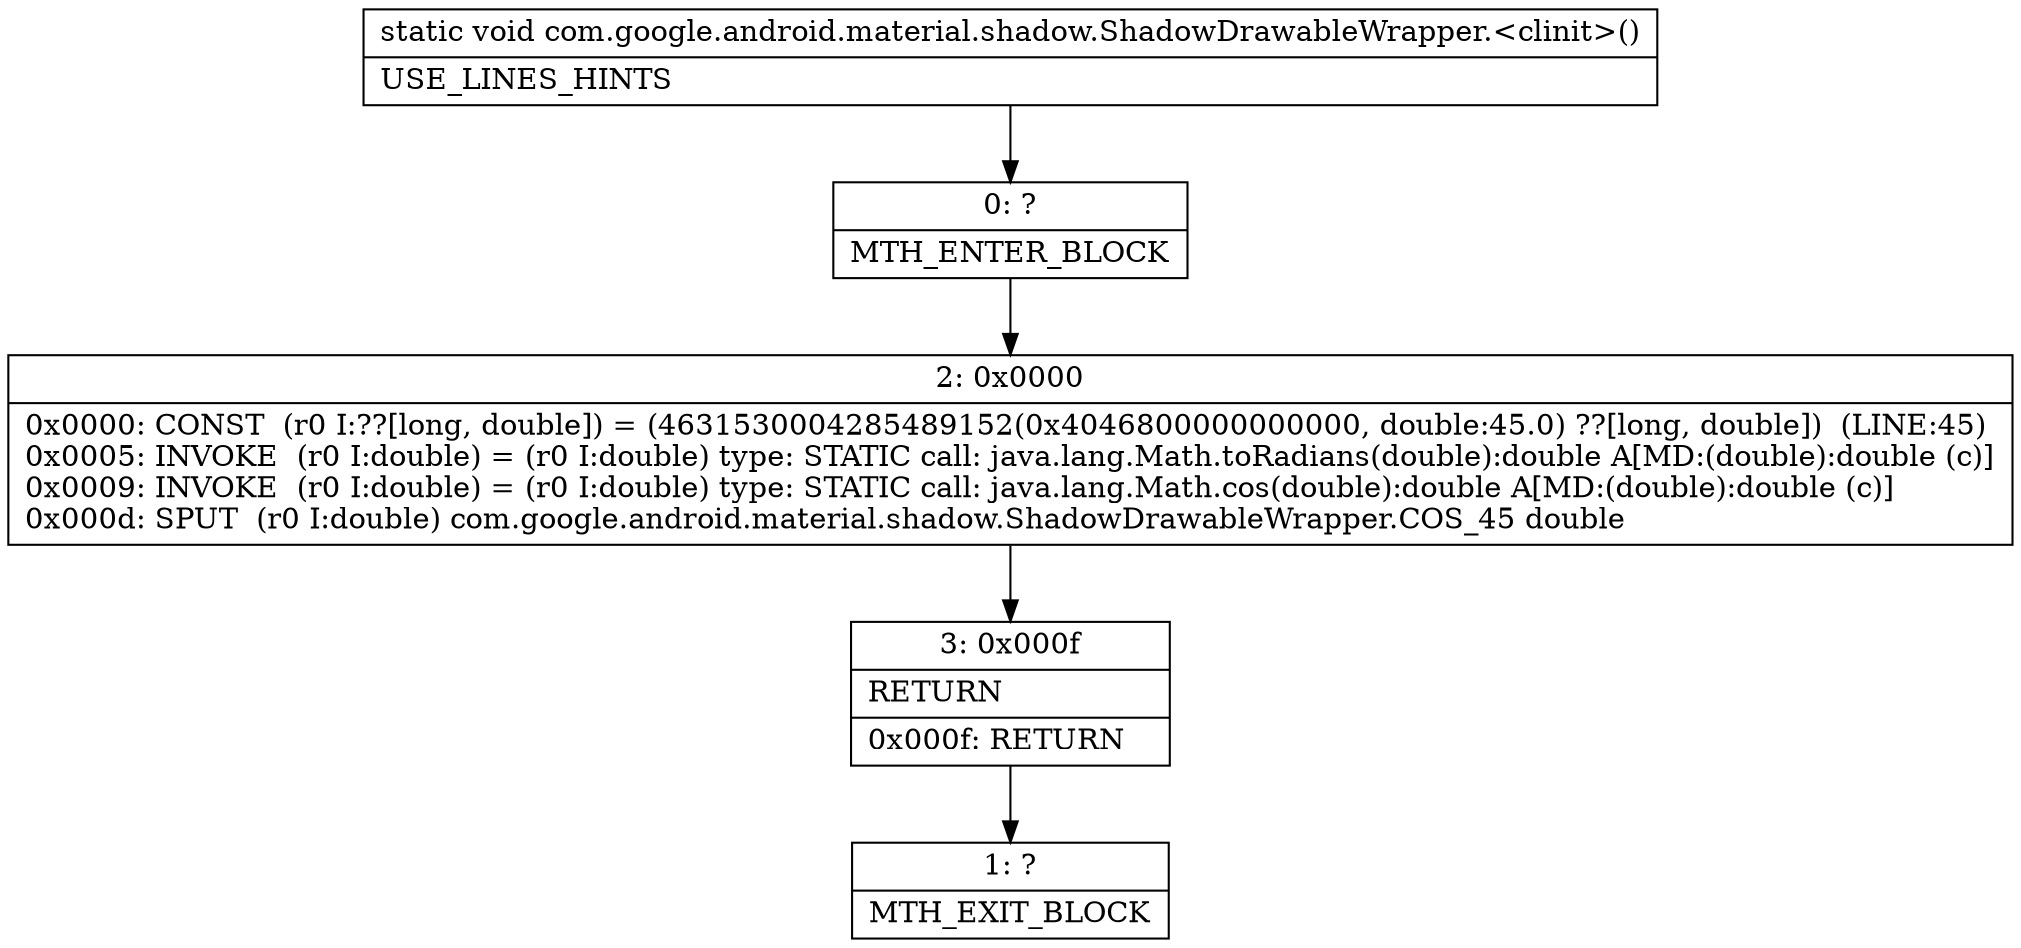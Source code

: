 digraph "CFG forcom.google.android.material.shadow.ShadowDrawableWrapper.\<clinit\>()V" {
Node_0 [shape=record,label="{0\:\ ?|MTH_ENTER_BLOCK\l}"];
Node_2 [shape=record,label="{2\:\ 0x0000|0x0000: CONST  (r0 I:??[long, double]) = (4631530004285489152(0x4046800000000000, double:45.0) ??[long, double])  (LINE:45)\l0x0005: INVOKE  (r0 I:double) = (r0 I:double) type: STATIC call: java.lang.Math.toRadians(double):double A[MD:(double):double (c)]\l0x0009: INVOKE  (r0 I:double) = (r0 I:double) type: STATIC call: java.lang.Math.cos(double):double A[MD:(double):double (c)]\l0x000d: SPUT  (r0 I:double) com.google.android.material.shadow.ShadowDrawableWrapper.COS_45 double \l}"];
Node_3 [shape=record,label="{3\:\ 0x000f|RETURN\l|0x000f: RETURN   \l}"];
Node_1 [shape=record,label="{1\:\ ?|MTH_EXIT_BLOCK\l}"];
MethodNode[shape=record,label="{static void com.google.android.material.shadow.ShadowDrawableWrapper.\<clinit\>()  | USE_LINES_HINTS\l}"];
MethodNode -> Node_0;Node_0 -> Node_2;
Node_2 -> Node_3;
Node_3 -> Node_1;
}

